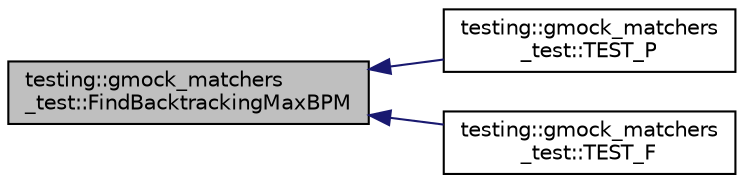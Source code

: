 digraph "testing::gmock_matchers_test::FindBacktrackingMaxBPM"
{
  edge [fontname="Helvetica",fontsize="10",labelfontname="Helvetica",labelfontsize="10"];
  node [fontname="Helvetica",fontsize="10",shape=record];
  rankdir="LR";
  Node46 [label="testing::gmock_matchers\l_test::FindBacktrackingMaxBPM",height=0.2,width=0.4,color="black", fillcolor="grey75", style="filled", fontcolor="black"];
  Node46 -> Node47 [dir="back",color="midnightblue",fontsize="10",style="solid",fontname="Helvetica"];
  Node47 [label="testing::gmock_matchers\l_test::TEST_P",height=0.2,width=0.4,color="black", fillcolor="white", style="filled",URL="$d5/de1/namespacetesting_1_1gmock__matchers__test.html#a20589d957fcfe5399e249084dbc23e82"];
  Node46 -> Node48 [dir="back",color="midnightblue",fontsize="10",style="solid",fontname="Helvetica"];
  Node48 [label="testing::gmock_matchers\l_test::TEST_F",height=0.2,width=0.4,color="black", fillcolor="white", style="filled",URL="$d5/de1/namespacetesting_1_1gmock__matchers__test.html#a7d2395b1cb6a90bdc8d46ae06f99f6c7"];
}
